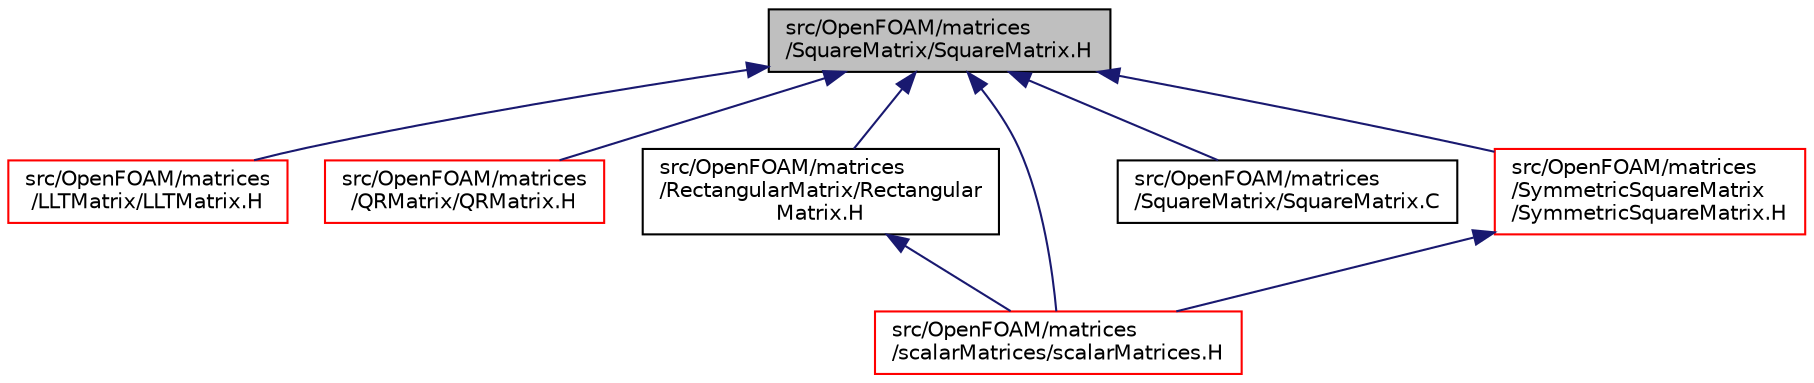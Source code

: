 digraph "src/OpenFOAM/matrices/SquareMatrix/SquareMatrix.H"
{
  bgcolor="transparent";
  edge [fontname="Helvetica",fontsize="10",labelfontname="Helvetica",labelfontsize="10"];
  node [fontname="Helvetica",fontsize="10",shape=record];
  Node106 [label="src/OpenFOAM/matrices\l/SquareMatrix/SquareMatrix.H",height=0.2,width=0.4,color="black", fillcolor="grey75", style="filled", fontcolor="black"];
  Node106 -> Node107 [dir="back",color="midnightblue",fontsize="10",style="solid",fontname="Helvetica"];
  Node107 [label="src/OpenFOAM/matrices\l/LLTMatrix/LLTMatrix.H",height=0.2,width=0.4,color="red",URL="$a11711.html"];
  Node106 -> Node109 [dir="back",color="midnightblue",fontsize="10",style="solid",fontname="Helvetica"];
  Node109 [label="src/OpenFOAM/matrices\l/QRMatrix/QRMatrix.H",height=0.2,width=0.4,color="red",URL="$a11759.html"];
  Node106 -> Node111 [dir="back",color="midnightblue",fontsize="10",style="solid",fontname="Helvetica"];
  Node111 [label="src/OpenFOAM/matrices\l/RectangularMatrix/Rectangular\lMatrix.H",height=0.2,width=0.4,color="black",URL="$a11765.html"];
  Node111 -> Node112 [dir="back",color="midnightblue",fontsize="10",style="solid",fontname="Helvetica"];
  Node112 [label="src/OpenFOAM/matrices\l/scalarMatrices/scalarMatrices.H",height=0.2,width=0.4,color="red",URL="$a11774.html"];
  Node106 -> Node112 [dir="back",color="midnightblue",fontsize="10",style="solid",fontname="Helvetica"];
  Node106 -> Node3016 [dir="back",color="midnightblue",fontsize="10",style="solid",fontname="Helvetica"];
  Node3016 [label="src/OpenFOAM/matrices\l/SquareMatrix/SquareMatrix.C",height=0.2,width=0.4,color="black",URL="$a11804.html"];
  Node106 -> Node3017 [dir="back",color="midnightblue",fontsize="10",style="solid",fontname="Helvetica"];
  Node3017 [label="src/OpenFOAM/matrices\l/SymmetricSquareMatrix\l/SymmetricSquareMatrix.H",height=0.2,width=0.4,color="red",URL="$a11816.html"];
  Node3017 -> Node112 [dir="back",color="midnightblue",fontsize="10",style="solid",fontname="Helvetica"];
}
